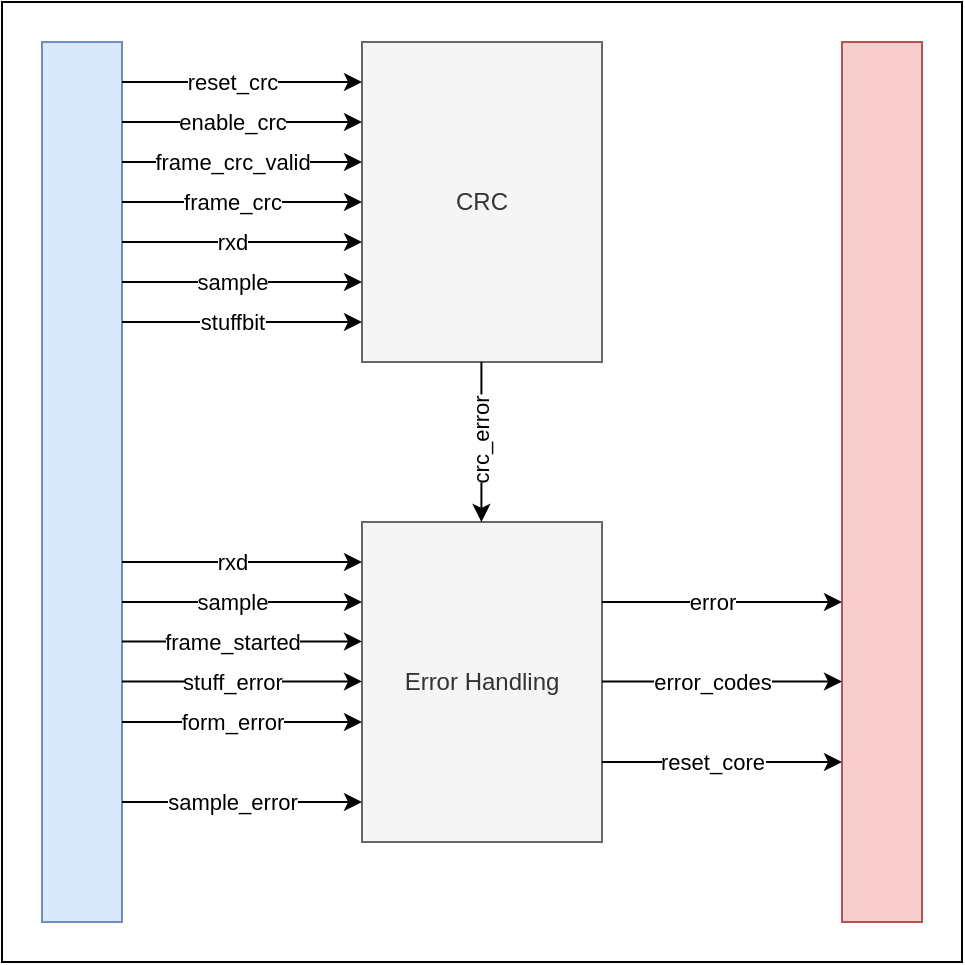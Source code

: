 <mxfile version="24.7.17">
  <diagram name="Seite-1" id="B97JTqvlnYJJ0B28dbED">
    <mxGraphModel dx="1434" dy="835" grid="1" gridSize="10" guides="1" tooltips="1" connect="1" arrows="1" fold="1" page="1" pageScale="1" pageWidth="827" pageHeight="1169" math="0" shadow="0">
      <root>
        <mxCell id="0" />
        <mxCell id="1" parent="0" />
        <mxCell id="_KfnFjzkHlu5j6rURMbt-47" value="" style="rounded=0;whiteSpace=wrap;html=1;" parent="1" vertex="1">
          <mxGeometry x="60" y="100" width="480" height="480" as="geometry" />
        </mxCell>
        <mxCell id="_KfnFjzkHlu5j6rURMbt-1" value="CRC" style="rounded=0;whiteSpace=wrap;html=1;fillColor=#f5f5f5;fontColor=#333333;strokeColor=#666666;" parent="1" vertex="1">
          <mxGeometry x="240" y="120" width="120" height="160" as="geometry" />
        </mxCell>
        <mxCell id="_KfnFjzkHlu5j6rURMbt-2" value="Error Handling" style="rounded=0;whiteSpace=wrap;html=1;fillColor=#f5f5f5;fontColor=#333333;strokeColor=#666666;" parent="1" vertex="1">
          <mxGeometry x="240" y="360" width="120" height="160" as="geometry" />
        </mxCell>
        <mxCell id="_KfnFjzkHlu5j6rURMbt-3" value="" style="rounded=0;whiteSpace=wrap;html=1;fillColor=#dae8fc;strokeColor=#6c8ebf;" parent="1" vertex="1">
          <mxGeometry x="80" y="120" width="40" height="440" as="geometry" />
        </mxCell>
        <mxCell id="_KfnFjzkHlu5j6rURMbt-4" value="" style="rounded=0;whiteSpace=wrap;html=1;fillColor=#f8cecc;strokeColor=#b85450;" parent="1" vertex="1">
          <mxGeometry x="480" y="120" width="40" height="440" as="geometry" />
        </mxCell>
        <mxCell id="_KfnFjzkHlu5j6rURMbt-5" value="" style="endArrow=classic;html=1;rounded=0;" parent="1" edge="1">
          <mxGeometry width="50" height="50" relative="1" as="geometry">
            <mxPoint x="120" y="380" as="sourcePoint" />
            <mxPoint x="240" y="380" as="targetPoint" />
          </mxGeometry>
        </mxCell>
        <mxCell id="_KfnFjzkHlu5j6rURMbt-6" value="rxd" style="edgeLabel;html=1;align=center;verticalAlign=middle;resizable=0;points=[];" parent="_KfnFjzkHlu5j6rURMbt-5" vertex="1" connectable="0">
          <mxGeometry x="-0.261" y="2" relative="1" as="geometry">
            <mxPoint x="10" y="2" as="offset" />
          </mxGeometry>
        </mxCell>
        <mxCell id="_KfnFjzkHlu5j6rURMbt-7" value="" style="endArrow=classic;html=1;rounded=0;" parent="1" edge="1">
          <mxGeometry width="50" height="50" relative="1" as="geometry">
            <mxPoint x="120" y="400" as="sourcePoint" />
            <mxPoint x="240" y="400" as="targetPoint" />
          </mxGeometry>
        </mxCell>
        <mxCell id="_KfnFjzkHlu5j6rURMbt-8" value="sample" style="edgeLabel;html=1;align=center;verticalAlign=middle;resizable=0;points=[];" parent="_KfnFjzkHlu5j6rURMbt-7" vertex="1" connectable="0">
          <mxGeometry x="-0.261" y="2" relative="1" as="geometry">
            <mxPoint x="10" y="2" as="offset" />
          </mxGeometry>
        </mxCell>
        <mxCell id="_KfnFjzkHlu5j6rURMbt-9" value="" style="endArrow=classic;html=1;rounded=0;" parent="1" edge="1">
          <mxGeometry width="50" height="50" relative="1" as="geometry">
            <mxPoint x="120" y="419.71" as="sourcePoint" />
            <mxPoint x="240" y="419.71" as="targetPoint" />
          </mxGeometry>
        </mxCell>
        <mxCell id="_KfnFjzkHlu5j6rURMbt-10" value="frame_started" style="edgeLabel;html=1;align=center;verticalAlign=middle;resizable=0;points=[];" parent="_KfnFjzkHlu5j6rURMbt-9" vertex="1" connectable="0">
          <mxGeometry x="-0.261" y="2" relative="1" as="geometry">
            <mxPoint x="10" y="2" as="offset" />
          </mxGeometry>
        </mxCell>
        <mxCell id="_KfnFjzkHlu5j6rURMbt-15" value="" style="endArrow=classic;html=1;rounded=0;" parent="1" edge="1">
          <mxGeometry width="50" height="50" relative="1" as="geometry">
            <mxPoint x="120" y="439.71" as="sourcePoint" />
            <mxPoint x="240" y="439.71" as="targetPoint" />
          </mxGeometry>
        </mxCell>
        <mxCell id="_KfnFjzkHlu5j6rURMbt-16" value="stuff_error" style="edgeLabel;html=1;align=center;verticalAlign=middle;resizable=0;points=[];" parent="_KfnFjzkHlu5j6rURMbt-15" vertex="1" connectable="0">
          <mxGeometry x="-0.261" y="2" relative="1" as="geometry">
            <mxPoint x="10" y="2" as="offset" />
          </mxGeometry>
        </mxCell>
        <mxCell id="_KfnFjzkHlu5j6rURMbt-17" value="" style="endArrow=classic;html=1;rounded=0;" parent="1" edge="1">
          <mxGeometry width="50" height="50" relative="1" as="geometry">
            <mxPoint x="120" y="460" as="sourcePoint" />
            <mxPoint x="240" y="460" as="targetPoint" />
          </mxGeometry>
        </mxCell>
        <mxCell id="_KfnFjzkHlu5j6rURMbt-18" value="form_error" style="edgeLabel;html=1;align=center;verticalAlign=middle;resizable=0;points=[];" parent="_KfnFjzkHlu5j6rURMbt-17" vertex="1" connectable="0">
          <mxGeometry x="-0.261" y="2" relative="1" as="geometry">
            <mxPoint x="10" y="2" as="offset" />
          </mxGeometry>
        </mxCell>
        <mxCell id="_KfnFjzkHlu5j6rURMbt-22" value="" style="endArrow=classic;html=1;rounded=0;" parent="1" edge="1">
          <mxGeometry width="50" height="50" relative="1" as="geometry">
            <mxPoint x="120" y="500" as="sourcePoint" />
            <mxPoint x="240" y="500" as="targetPoint" />
          </mxGeometry>
        </mxCell>
        <mxCell id="_KfnFjzkHlu5j6rURMbt-23" value="sample_error" style="edgeLabel;html=1;align=center;verticalAlign=middle;resizable=0;points=[];" parent="_KfnFjzkHlu5j6rURMbt-22" vertex="1" connectable="0">
          <mxGeometry x="-0.261" y="2" relative="1" as="geometry">
            <mxPoint x="10" y="2" as="offset" />
          </mxGeometry>
        </mxCell>
        <mxCell id="_KfnFjzkHlu5j6rURMbt-24" value="" style="endArrow=classic;html=1;rounded=0;" parent="1" edge="1">
          <mxGeometry width="50" height="50" relative="1" as="geometry">
            <mxPoint x="360" y="480" as="sourcePoint" />
            <mxPoint x="480" y="480" as="targetPoint" />
          </mxGeometry>
        </mxCell>
        <mxCell id="_KfnFjzkHlu5j6rURMbt-25" value="reset_core" style="edgeLabel;html=1;align=center;verticalAlign=middle;resizable=0;points=[];" parent="_KfnFjzkHlu5j6rURMbt-24" vertex="1" connectable="0">
          <mxGeometry x="-0.261" y="2" relative="1" as="geometry">
            <mxPoint x="10" y="2" as="offset" />
          </mxGeometry>
        </mxCell>
        <mxCell id="_KfnFjzkHlu5j6rURMbt-26" value="" style="endArrow=classic;html=1;rounded=0;" parent="1" edge="1">
          <mxGeometry width="50" height="50" relative="1" as="geometry">
            <mxPoint x="120" y="220" as="sourcePoint" />
            <mxPoint x="240" y="220" as="targetPoint" />
          </mxGeometry>
        </mxCell>
        <mxCell id="_KfnFjzkHlu5j6rURMbt-27" value="rxd" style="edgeLabel;html=1;align=center;verticalAlign=middle;resizable=0;points=[];" parent="_KfnFjzkHlu5j6rURMbt-26" vertex="1" connectable="0">
          <mxGeometry x="-0.261" y="2" relative="1" as="geometry">
            <mxPoint x="10" y="2" as="offset" />
          </mxGeometry>
        </mxCell>
        <mxCell id="_KfnFjzkHlu5j6rURMbt-28" value="" style="endArrow=classic;html=1;rounded=0;" parent="1" edge="1">
          <mxGeometry width="50" height="50" relative="1" as="geometry">
            <mxPoint x="120" y="240" as="sourcePoint" />
            <mxPoint x="240" y="240" as="targetPoint" />
          </mxGeometry>
        </mxCell>
        <mxCell id="_KfnFjzkHlu5j6rURMbt-29" value="sample" style="edgeLabel;html=1;align=center;verticalAlign=middle;resizable=0;points=[];" parent="_KfnFjzkHlu5j6rURMbt-28" vertex="1" connectable="0">
          <mxGeometry x="-0.261" y="2" relative="1" as="geometry">
            <mxPoint x="10" y="2" as="offset" />
          </mxGeometry>
        </mxCell>
        <mxCell id="_KfnFjzkHlu5j6rURMbt-30" value="" style="endArrow=classic;html=1;rounded=0;" parent="1" edge="1">
          <mxGeometry width="50" height="50" relative="1" as="geometry">
            <mxPoint x="299.71" y="280" as="sourcePoint" />
            <mxPoint x="299.71" y="360" as="targetPoint" />
          </mxGeometry>
        </mxCell>
        <mxCell id="_KfnFjzkHlu5j6rURMbt-31" value="crc_error" style="edgeLabel;html=1;align=center;verticalAlign=middle;resizable=0;points=[];rotation=-90;" parent="_KfnFjzkHlu5j6rURMbt-30" vertex="1" connectable="0">
          <mxGeometry x="-0.261" y="2" relative="1" as="geometry">
            <mxPoint x="-2" y="10" as="offset" />
          </mxGeometry>
        </mxCell>
        <mxCell id="_KfnFjzkHlu5j6rURMbt-32" value="" style="endArrow=classic;html=1;rounded=0;" parent="1" edge="1">
          <mxGeometry width="50" height="50" relative="1" as="geometry">
            <mxPoint x="120" y="260" as="sourcePoint" />
            <mxPoint x="240" y="260" as="targetPoint" />
          </mxGeometry>
        </mxCell>
        <mxCell id="_KfnFjzkHlu5j6rURMbt-33" value="stuffbit" style="edgeLabel;html=1;align=center;verticalAlign=middle;resizable=0;points=[];" parent="_KfnFjzkHlu5j6rURMbt-32" vertex="1" connectable="0">
          <mxGeometry x="-0.261" y="2" relative="1" as="geometry">
            <mxPoint x="10" y="2" as="offset" />
          </mxGeometry>
        </mxCell>
        <mxCell id="_KfnFjzkHlu5j6rURMbt-34" value="" style="endArrow=classic;html=1;rounded=0;" parent="1" edge="1">
          <mxGeometry width="50" height="50" relative="1" as="geometry">
            <mxPoint x="120" y="200" as="sourcePoint" />
            <mxPoint x="240" y="200" as="targetPoint" />
          </mxGeometry>
        </mxCell>
        <mxCell id="_KfnFjzkHlu5j6rURMbt-35" value="frame_crc" style="edgeLabel;html=1;align=center;verticalAlign=middle;resizable=0;points=[];" parent="_KfnFjzkHlu5j6rURMbt-34" vertex="1" connectable="0">
          <mxGeometry x="-0.261" y="2" relative="1" as="geometry">
            <mxPoint x="10" y="2" as="offset" />
          </mxGeometry>
        </mxCell>
        <mxCell id="_KfnFjzkHlu5j6rURMbt-37" value="" style="endArrow=classic;html=1;rounded=0;" parent="1" edge="1">
          <mxGeometry width="50" height="50" relative="1" as="geometry">
            <mxPoint x="120" y="180" as="sourcePoint" />
            <mxPoint x="240" y="180" as="targetPoint" />
          </mxGeometry>
        </mxCell>
        <mxCell id="_KfnFjzkHlu5j6rURMbt-38" value="frame_crc_valid" style="edgeLabel;html=1;align=center;verticalAlign=middle;resizable=0;points=[];" parent="_KfnFjzkHlu5j6rURMbt-37" vertex="1" connectable="0">
          <mxGeometry x="-0.261" y="2" relative="1" as="geometry">
            <mxPoint x="10" y="2" as="offset" />
          </mxGeometry>
        </mxCell>
        <mxCell id="_KfnFjzkHlu5j6rURMbt-40" value="" style="endArrow=classic;html=1;rounded=0;" parent="1" edge="1">
          <mxGeometry width="50" height="50" relative="1" as="geometry">
            <mxPoint x="120" y="160" as="sourcePoint" />
            <mxPoint x="240" y="160" as="targetPoint" />
          </mxGeometry>
        </mxCell>
        <mxCell id="_KfnFjzkHlu5j6rURMbt-41" value="enable_crc" style="edgeLabel;html=1;align=center;verticalAlign=middle;resizable=0;points=[];" parent="_KfnFjzkHlu5j6rURMbt-40" vertex="1" connectable="0">
          <mxGeometry x="-0.261" y="2" relative="1" as="geometry">
            <mxPoint x="10" y="2" as="offset" />
          </mxGeometry>
        </mxCell>
        <mxCell id="_KfnFjzkHlu5j6rURMbt-43" value="" style="endArrow=classic;html=1;rounded=0;" parent="1" edge="1">
          <mxGeometry width="50" height="50" relative="1" as="geometry">
            <mxPoint x="120" y="140" as="sourcePoint" />
            <mxPoint x="240" y="140" as="targetPoint" />
          </mxGeometry>
        </mxCell>
        <mxCell id="_KfnFjzkHlu5j6rURMbt-44" value="reset_crc" style="edgeLabel;html=1;align=center;verticalAlign=middle;resizable=0;points=[];" parent="_KfnFjzkHlu5j6rURMbt-43" vertex="1" connectable="0">
          <mxGeometry x="-0.261" y="2" relative="1" as="geometry">
            <mxPoint x="10" y="2" as="offset" />
          </mxGeometry>
        </mxCell>
        <mxCell id="_KfnFjzkHlu5j6rURMbt-45" value="" style="endArrow=classic;html=1;rounded=0;" parent="1" edge="1">
          <mxGeometry width="50" height="50" relative="1" as="geometry">
            <mxPoint x="360" y="439.8" as="sourcePoint" />
            <mxPoint x="480" y="439.8" as="targetPoint" />
          </mxGeometry>
        </mxCell>
        <mxCell id="_KfnFjzkHlu5j6rURMbt-46" value="error_codes" style="edgeLabel;html=1;align=center;verticalAlign=middle;resizable=0;points=[];" parent="_KfnFjzkHlu5j6rURMbt-45" vertex="1" connectable="0">
          <mxGeometry x="-0.261" y="2" relative="1" as="geometry">
            <mxPoint x="10" y="2" as="offset" />
          </mxGeometry>
        </mxCell>
        <mxCell id="SxtE67g0d9e4rzWrMYtt-1" value="" style="endArrow=classic;html=1;rounded=0;" edge="1" parent="1">
          <mxGeometry width="50" height="50" relative="1" as="geometry">
            <mxPoint x="360" y="400" as="sourcePoint" />
            <mxPoint x="480" y="400" as="targetPoint" />
          </mxGeometry>
        </mxCell>
        <mxCell id="SxtE67g0d9e4rzWrMYtt-2" value="error" style="edgeLabel;html=1;align=center;verticalAlign=middle;resizable=0;points=[];" vertex="1" connectable="0" parent="SxtE67g0d9e4rzWrMYtt-1">
          <mxGeometry x="-0.261" y="2" relative="1" as="geometry">
            <mxPoint x="10" y="2" as="offset" />
          </mxGeometry>
        </mxCell>
      </root>
    </mxGraphModel>
  </diagram>
</mxfile>
